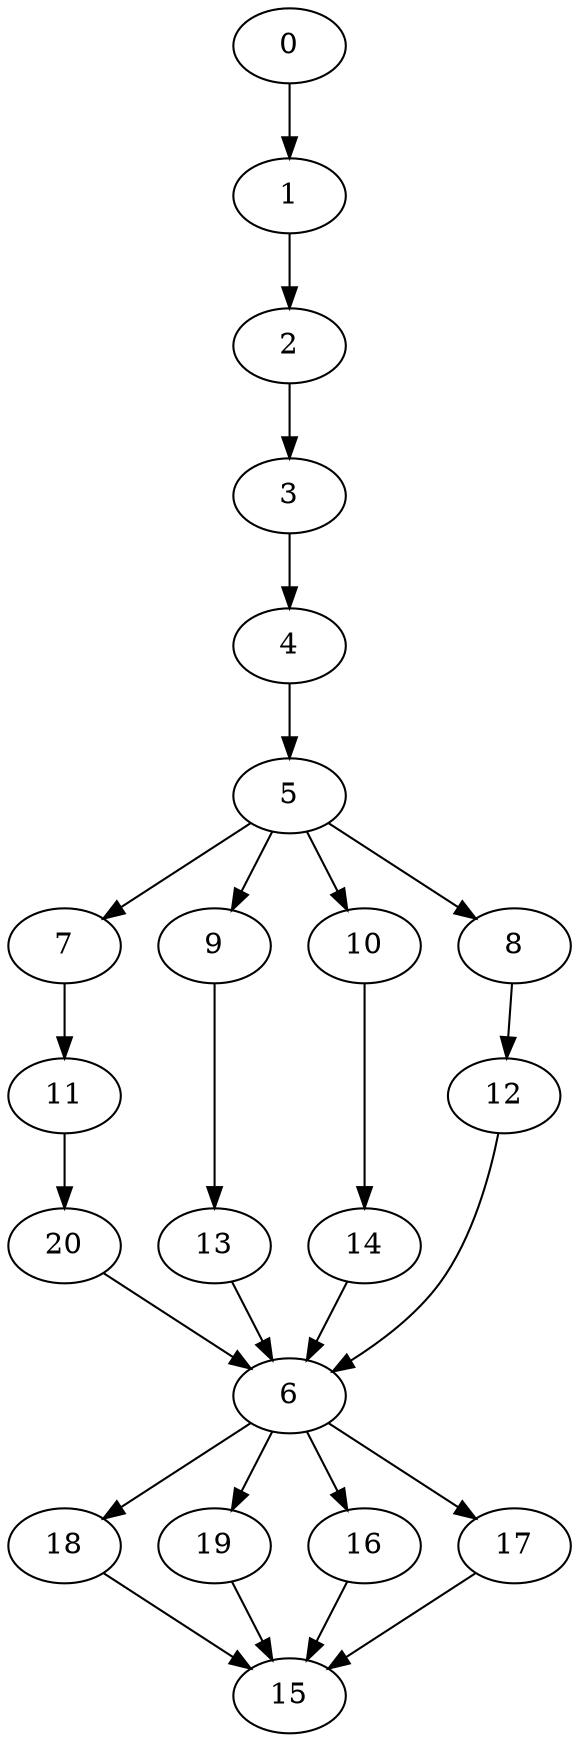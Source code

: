 digraph "SeriesParallel-MaxBf-5_Nodes_21_CCR_0.10_WeightType_Random#4" {
	graph ["Duplicate states"=0,
		GraphType=S_P,
		"Max states in OPEN"=0,
		Modes="120000ms; topo-ordered tasks, ; Pruning: task equivalence, fixed order ready list, ; F-value: ; Optimisation: best schedule length (\
SL) optimisation on equal, ",
		NumberOfTasks=21,
		"Pruned using list schedule length"=1,
		"States removed from OPEN"=0,
		TargetSystem="Homogeneous-6",
		"Time to schedule (ms)"=121,
		"Total idle time"=1975,
		"Total schedule length"=949,
		"Total sequential time"=1538,
		"Total states created"=2
	];
	0	["Finish time"=93,
		Processor=0,
		"Start time"=0,
		Weight=93];
	1	["Finish time"=197,
		Processor=0,
		"Start time"=93,
		Weight=104];
	0 -> 1	[Weight=5];
	2	["Finish time"=243,
		Processor=0,
		"Start time"=197,
		Weight=46];
	1 -> 2	[Weight=9];
	3	["Finish time"=289,
		Processor=0,
		"Start time"=243,
		Weight=46];
	2 -> 3	[Weight=4];
	4	["Finish time"=405,
		Processor=0,
		"Start time"=289,
		Weight=116];
	3 -> 4	[Weight=5];
	5	["Finish time"=463,
		Processor=0,
		"Start time"=405,
		Weight=58];
	4 -> 5	[Weight=8];
	7	["Finish time"=532,
		Processor=0,
		"Start time"=463,
		Weight=69];
	5 -> 7	[Weight=4];
	9	["Finish time"=582,
		Processor=1,
		"Start time"=466,
		Weight=116];
	5 -> 9	[Weight=3];
	10	["Finish time"=538,
		Processor=2,
		"Start time"=469,
		Weight=69];
	5 -> 10	[Weight=6];
	8	["Finish time"=494,
		Processor=3,
		"Start time"=471,
		Weight=23];
	5 -> 8	[Weight=8];
	11	["Finish time"=648,
		Processor=0,
		"Start time"=532,
		Weight=116];
	7 -> 11	[Weight=5];
	13	["Finish time"=651,
		Processor=1,
		"Start time"=582,
		Weight=69];
	9 -> 13	[Weight=3];
	20	["Finish time"=706,
		Processor=0,
		"Start time"=648,
		Weight=58];
	11 -> 20	[Weight=6];
	14	["Finish time"=607,
		Processor=2,
		"Start time"=538,
		Weight=69];
	10 -> 14	[Weight=10];
	12	["Finish time"=610,
		Processor=3,
		"Start time"=494,
		Weight=116];
	8 -> 12	[Weight=2];
	6	["Finish time"=810,
		Processor=0,
		"Start time"=706,
		Weight=104];
	12 -> 6	[Weight=7];
	13 -> 6	[Weight=9];
	14 -> 6	[Weight=9];
	20 -> 6	[Weight=6];
	18	["Finish time"=926,
		Processor=0,
		"Start time"=810,
		Weight=116];
	6 -> 18	[Weight=9];
	19	["Finish time"=893,
		Processor=1,
		"Start time"=812,
		Weight=81];
	6 -> 19	[Weight=2];
	16	["Finish time"=835,
		Processor=2,
		"Start time"=812,
		Weight=23];
	6 -> 16	[Weight=2];
	17	["Finish time"=836,
		Processor=3,
		"Start time"=813,
		Weight=23];
	6 -> 17	[Weight=3];
	15	["Finish time"=949,
		Processor=0,
		"Start time"=926,
		Weight=23];
	18 -> 15	[Weight=10];
	19 -> 15	[Weight=10];
	16 -> 15	[Weight=7];
	17 -> 15	[Weight=2];
}
